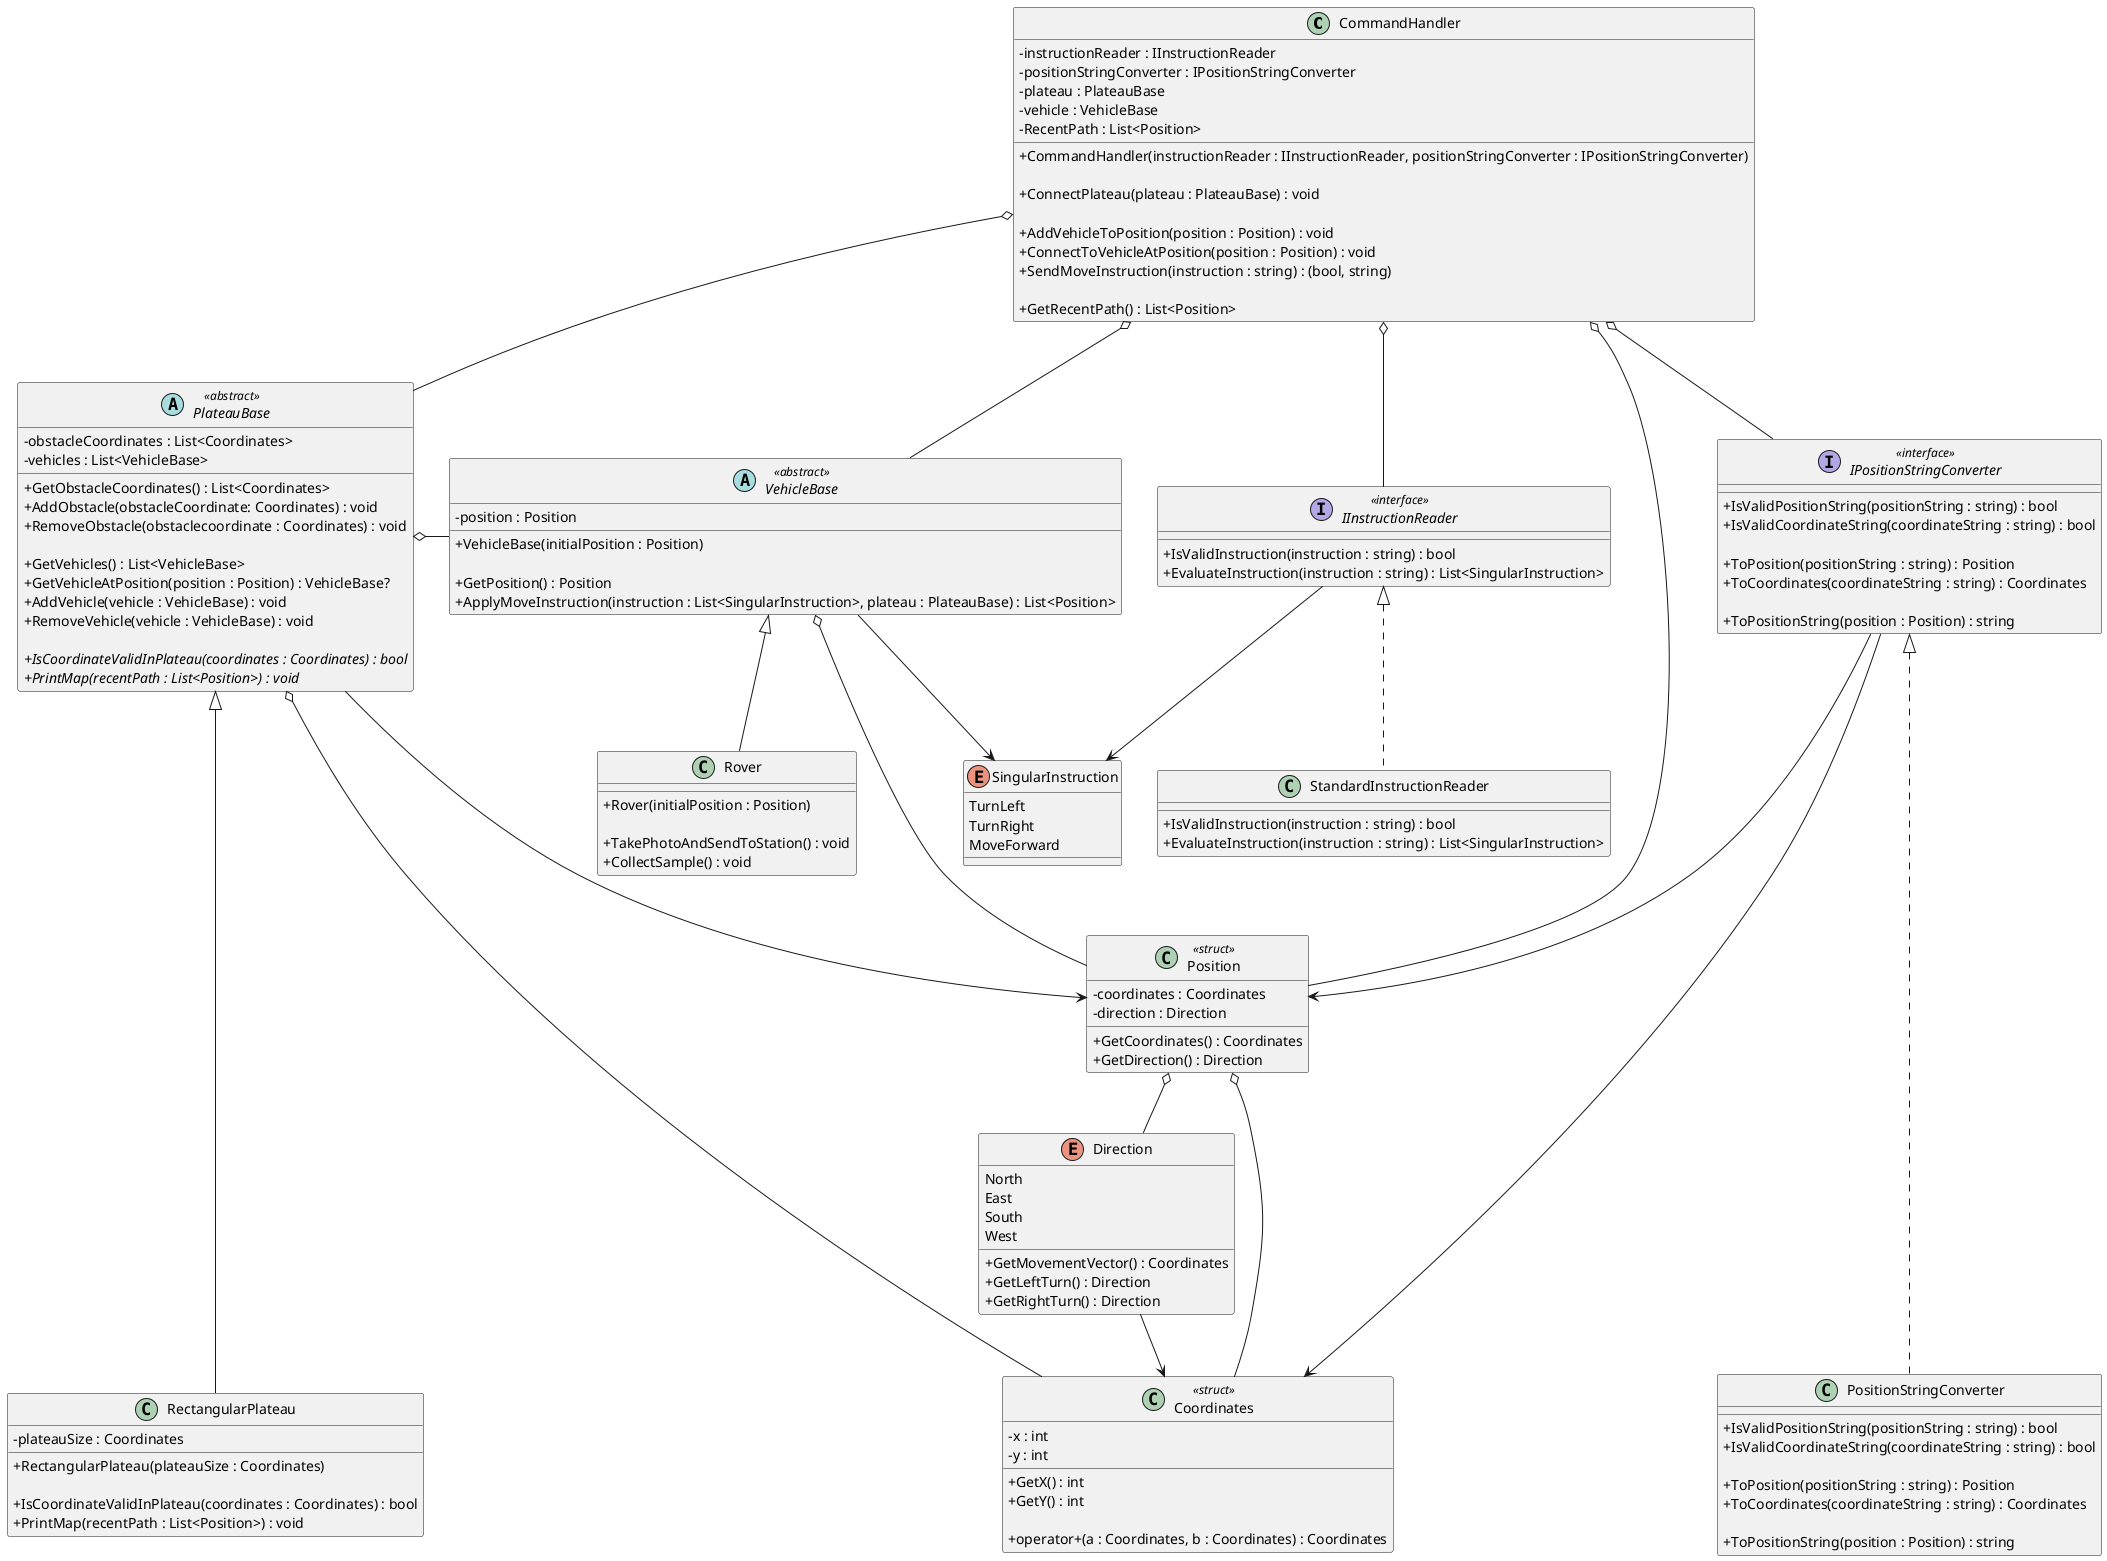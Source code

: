 @startuml "Mars Rover Challenge"
skinparam classAttributeIconSize 0

class CommandHandler
{
  - instructionReader : IInstructionReader
  - positionStringConverter : IPositionStringConverter
  - plateau : PlateauBase
  - vehicle : VehicleBase
  - RecentPath : List<Position>

  + CommandHandler(instructionReader : IInstructionReader, positionStringConverter : IPositionStringConverter)
  
  + ConnectPlateau(plateau : PlateauBase) : void

  + AddVehicleToPosition(position : Position) : void
  + ConnectToVehicleAtPosition(position : Position) : void
  + SendMoveInstruction(instruction : string) : (bool, string)

  + GetRecentPath() : List<Position>
}

interface IInstructionReader <<interface>>
{
  + IsValidInstruction(instruction : string) : bool
  + EvaluateInstruction(instruction : string) : List<SingularInstruction>
}

enum SingularInstruction
{
  TurnLeft
  TurnRight
  MoveForward
}

class StandardInstructionReader
{
  + IsValidInstruction(instruction : string) : bool
  + EvaluateInstruction(instruction : string) : List<SingularInstruction>
}

abstract PlateauBase <<abstract>>
{
  - obstacleCoordinates : List<Coordinates>
  - vehicles : List<VehicleBase>

  + GetObstacleCoordinates() : List<Coordinates>
  + AddObstacle(obstacleCoordinate: Coordinates) : void
  + RemoveObstacle(obstaclecoordinate : Coordinates) : void

  + GetVehicles() : List<VehicleBase>
  + GetVehicleAtPosition(position : Position) : VehicleBase?
  + AddVehicle(vehicle : VehicleBase) : void
  + RemoveVehicle(vehicle : VehicleBase) : void

  {abstract} + IsCoordinateValidInPlateau(coordinates : Coordinates) : bool
  {abstract} + PrintMap(recentPath : List<Position>) : void
}

class RectangularPlateau
{
  - plateauSize : Coordinates

  + RectangularPlateau(plateauSize : Coordinates)

  + IsCoordinateValidInPlateau(coordinates : Coordinates) : bool
  + PrintMap(recentPath : List<Position>) : void
}

class Coordinates <<struct>>
{
  - x : int
  - y : int

  + GetX() : int
  + GetY() : int

  + operator+(a : Coordinates, b : Coordinates) : Coordinates
}

enum Direction
{
  North
  East
  South
  West

  + GetMovementVector() : Coordinates
  + GetLeftTurn() : Direction
  + GetRightTurn() : Direction
}

interface IPositionStringConverter <<interface>>
{
  + IsValidPositionString(positionString : string) : bool
  + IsValidCoordinateString(coordinateString : string) : bool

  + ToPosition(positionString : string) : Position
  + ToCoordinates(coordinateString : string) : Coordinates

  + ToPositionString(position : Position) : string
}

class Position <<struct>>
{
  - coordinates : Coordinates
  - direction : Direction

  + GetCoordinates() : Coordinates
  + GetDirection() : Direction
}

class PositionStringConverter
{
  + IsValidPositionString(positionString : string) : bool
  + IsValidCoordinateString(coordinateString : string) : bool

  + ToPosition(positionString : string) : Position
  + ToCoordinates(coordinateString : string) : Coordinates

  + ToPositionString(position : Position) : string
}

class Rover
{
  + Rover(initialPosition : Position)

  + TakePhotoAndSendToStation() : void
  + CollectSample() : void
}

abstract VehicleBase <<abstract>>
{
  - position : Position

  + VehicleBase(initialPosition : Position)

  + GetPosition() : Position
  + ApplyMoveInstruction(instruction : List<SingularInstruction>, plateau : PlateauBase) : List<Position>
}

CommandHandler o-- IInstructionReader
CommandHandler o-- IPositionStringConverter
CommandHandler o-- PlateauBase
CommandHandler o-- VehicleBase
CommandHandler o---- Position

IInstructionReader --> SingularInstruction
IInstructionReader <|.. StandardInstructionReader 

VehicleBase <|-- Rover
VehicleBase --> SingularInstruction
VehicleBase o--- Position

IPositionStringConverter <|..... PositionStringConverter
IPositionStringConverter ---> Position
IPositionStringConverter ---> Coordinates

PlateauBase <|----- RectangularPlateau
PlateauBase --> Position
PlateauBase o-- Coordinates
PlateauBase o- VehicleBase

Direction --> Coordinates 

Position o-- Direction
Position o-- Coordinates

@enduml